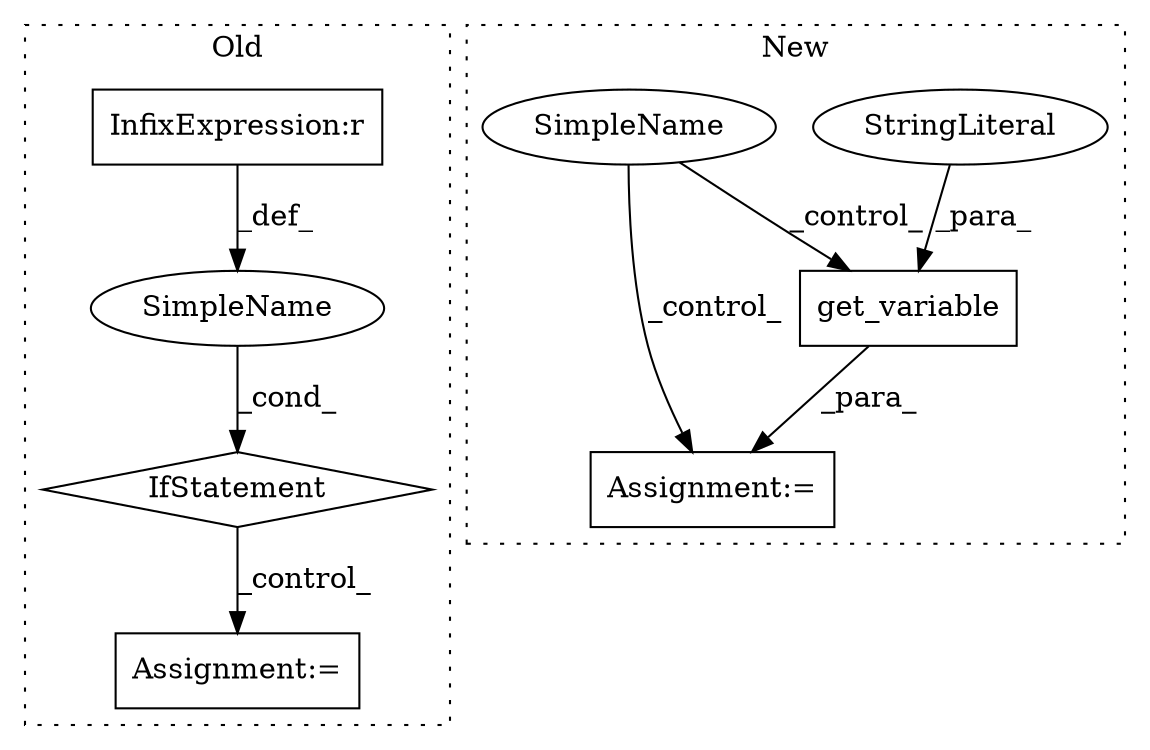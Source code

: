 digraph G {
subgraph cluster0 {
1 [label="IfStatement" a="25" s="2769,2795" l="4,2" shape="diamond"];
4 [label="Assignment:=" a="7" s="2819" l="1" shape="box"];
5 [label="SimpleName" a="42" s="" l="" shape="ellipse"];
7 [label="InfixExpression:r" a="27" s="2787" l="4" shape="box"];
label = "Old";
style="dotted";
}
subgraph cluster1 {
2 [label="get_variable" a="32" s="2551,2661" l="13,1" shape="box"];
3 [label="Assignment:=" a="7" s="3810" l="1" shape="box"];
6 [label="StringLiteral" a="45" s="2564" l="15" shape="ellipse"];
8 [label="SimpleName" a="42" s="" l="" shape="ellipse"];
label = "New";
style="dotted";
}
1 -> 4 [label="_control_"];
2 -> 3 [label="_para_"];
5 -> 1 [label="_cond_"];
6 -> 2 [label="_para_"];
7 -> 5 [label="_def_"];
8 -> 3 [label="_control_"];
8 -> 2 [label="_control_"];
}